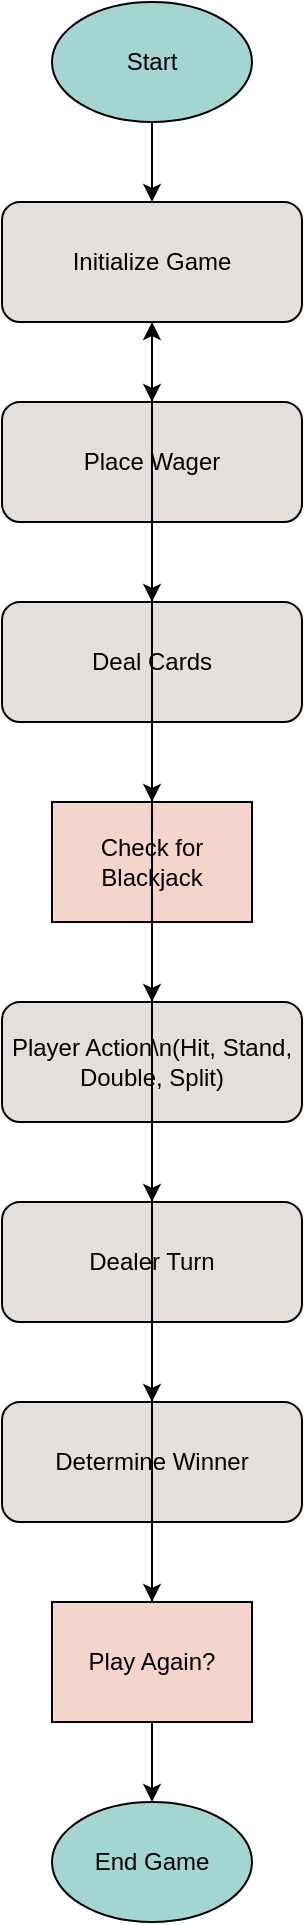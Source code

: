 <mxfile>
  <diagram name="Blackjack Game Flowchart">
    <mxGraphModel dx="1024" dy="768" grid="1" gridSize="10" guides="1" tooltips="1" connect="1" arrows="1" fold="1" page="1" pageScale="1" math="0" shadow="0">
      <root>
        <mxCell id="0" />
        <mxCell id="1" parent="0" />

        <!-- Start -->
        <mxCell id="start" value="Start" style="shape=ellipse;whiteSpace=wrap;html=1;fillColor=#a3d5d3;" vertex="1" parent="1">
          <mxGeometry x="400" y="50" width="100" height="60" as="geometry" />
        </mxCell>

        <!-- Game Initialization -->
        <mxCell id="init" value="Initialize Game" style="rounded=1;whiteSpace=wrap;html=1;fillColor=#e4dfda;" vertex="1" parent="1">
          <mxGeometry x="375" y="150" width="150" height="60" as="geometry" />
        </mxCell>

        <!-- Place Wager -->
        <mxCell id="wager" value="Place Wager" style="rounded=1;whiteSpace=wrap;html=1;fillColor=#e4dfda;" vertex="1" parent="1">
          <mxGeometry x="375" y="250" width="150" height="60" as="geometry" />
        </mxCell>

        <!-- Deal Cards -->
        <mxCell id="deal" value="Deal Cards" style="rounded=1;whiteSpace=wrap;html=1;fillColor=#e4dfda;" vertex="1" parent="1">
          <mxGeometry x="375" y="350" width="150" height="60" as="geometry" />
        </mxCell>

        <!-- Check for Blackjack -->
        <mxCell id="blackjack" value="Check for Blackjack" style="diamond;whiteSpace=wrap;html=1;fillColor=#f5d5cb;" vertex="1" parent="1">
          <mxGeometry x="400" y="450" width="100" height="60" as="geometry" />
        </mxCell>

        <!-- Player Decision -->
        <mxCell id="decision" value="Player Action\n(Hit, Stand, Double, Split)" style="rounded=1;whiteSpace=wrap;html=1;fillColor=#e4dfda;" vertex="1" parent="1">
          <mxGeometry x="375" y="550" width="150" height="60" as="geometry" />
        </mxCell>

        <!-- Dealer Turn -->
        <mxCell id="dealer" value="Dealer Turn" style="rounded=1;whiteSpace=wrap;html=1;fillColor=#e4dfda;" vertex="1" parent="1">
          <mxGeometry x="375" y="650" width="150" height="60" as="geometry" />
        </mxCell>

        <!-- Determine Winner -->
        <mxCell id="winner" value="Determine Winner" style="rounded=1;whiteSpace=wrap;html=1;fillColor=#e4dfda;" vertex="1" parent="1">
          <mxGeometry x="375" y="750" width="150" height="60" as="geometry" />
        </mxCell>

        <!-- Play Again Decision -->
        <mxCell id="playAgain" value="Play Again?" style="diamond;whiteSpace=wrap;html=1;fillColor=#f5d5cb;" vertex="1" parent="1">
          <mxGeometry x="400" y="850" width="100" height="60" as="geometry" />
        </mxCell>

        <!-- End -->
        <mxCell id="end" value="End Game" style="shape=ellipse;whiteSpace=wrap;html=1;fillColor=#a3d5d3;" vertex="1" parent="1">
          <mxGeometry x="400" y="950" width="100" height="60" as="geometry" />
        </mxCell>

        <!-- Connections -->
        <mxCell id="start-init" edge="1" source="start" target="init" parent="1">
          <mxGeometry relative="1" as="geometry" />
        </mxCell>

        <mxCell id="init-wager" edge="1" source="init" target="wager" parent="1">
          <mxGeometry relative="1" as="geometry" />
        </mxCell>

        <mxCell id="wager-deal" edge="1" source="wager" target="deal" parent="1">
          <mxGeometry relative="1" as="geometry" />
        </mxCell>

        <mxCell id="deal-blackjack" edge="1" source="deal" target="blackjack" parent="1">
          <mxGeometry relative="1" as="geometry" />
        </mxCell>

        <mxCell id="blackjack-decision" edge="1" source="blackjack" target="decision" parent="1">
          <mxGeometry relative="1" as="geometry" />
        </mxCell>

        <mxCell id="decision-dealer" edge="1" source="decision" target="dealer" parent="1">
          <mxGeometry relative="1" as="geometry" />
        </mxCell>

        <mxCell id="dealer-winner" edge="1" source="dealer" target="winner" parent="1">
          <mxGeometry relative="1" as="geometry" />
        </mxCell>

        <mxCell id="winner-playAgain" edge="1" source="winner" target="playAgain" parent="1">
          <mxGeometry relative="1" as="geometry" />
        </mxCell>

        <mxCell id="playAgain-end" edge="1" source="playAgain" target="end" parent="1">
          <mxGeometry relative="1" as="geometry" />
        </mxCell>

        <mxCell id="playAgain-init" edge="1" source="playAgain" target="init" parent="1">
          <mxGeometry relative="1" as="geometry" />
          <mxPoint as="sourcePoint" x="450" y="880" />
          <mxPoint as="targetPoint" x="450" y="150" />
        </mxCell>
      </root>
    </mxGraphModel>
  </diagram>
</mxfile>
